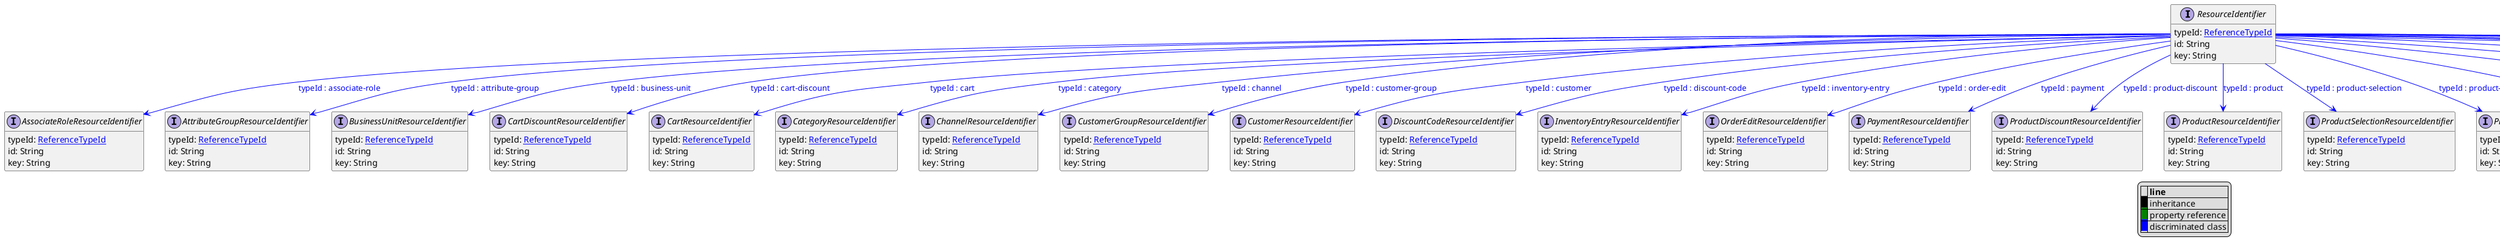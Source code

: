 @startuml

hide empty fields
hide empty methods
legend
|= |= line |
|<back:black>   </back>| inheritance |
|<back:green>   </back>| property reference |
|<back:blue>   </back>| discriminated class |
endlegend
interface ResourceIdentifier [[ResourceIdentifier.svg]]  {
    typeId: [[ReferenceTypeId.svg ReferenceTypeId]]
    id: String
    key: String
}


interface AssociateRoleResourceIdentifier [[AssociateRoleResourceIdentifier.svg]]  {
    typeId: [[ReferenceTypeId.svg ReferenceTypeId]]
    id: String
    key: String
}
interface AttributeGroupResourceIdentifier [[AttributeGroupResourceIdentifier.svg]]  {
    typeId: [[ReferenceTypeId.svg ReferenceTypeId]]
    id: String
    key: String
}
interface BusinessUnitResourceIdentifier [[BusinessUnitResourceIdentifier.svg]]  {
    typeId: [[ReferenceTypeId.svg ReferenceTypeId]]
    id: String
    key: String
}
interface CartDiscountResourceIdentifier [[CartDiscountResourceIdentifier.svg]]  {
    typeId: [[ReferenceTypeId.svg ReferenceTypeId]]
    id: String
    key: String
}
interface CartResourceIdentifier [[CartResourceIdentifier.svg]]  {
    typeId: [[ReferenceTypeId.svg ReferenceTypeId]]
    id: String
    key: String
}
interface CategoryResourceIdentifier [[CategoryResourceIdentifier.svg]]  {
    typeId: [[ReferenceTypeId.svg ReferenceTypeId]]
    id: String
    key: String
}
interface ChannelResourceIdentifier [[ChannelResourceIdentifier.svg]]  {
    typeId: [[ReferenceTypeId.svg ReferenceTypeId]]
    id: String
    key: String
}
interface CustomerGroupResourceIdentifier [[CustomerGroupResourceIdentifier.svg]]  {
    typeId: [[ReferenceTypeId.svg ReferenceTypeId]]
    id: String
    key: String
}
interface CustomerResourceIdentifier [[CustomerResourceIdentifier.svg]]  {
    typeId: [[ReferenceTypeId.svg ReferenceTypeId]]
    id: String
    key: String
}
interface DiscountCodeResourceIdentifier [[DiscountCodeResourceIdentifier.svg]]  {
    typeId: [[ReferenceTypeId.svg ReferenceTypeId]]
    id: String
    key: String
}
interface InventoryEntryResourceIdentifier [[InventoryEntryResourceIdentifier.svg]]  {
    typeId: [[ReferenceTypeId.svg ReferenceTypeId]]
    id: String
    key: String
}
interface OrderEditResourceIdentifier [[OrderEditResourceIdentifier.svg]]  {
    typeId: [[ReferenceTypeId.svg ReferenceTypeId]]
    id: String
    key: String
}
interface PaymentResourceIdentifier [[PaymentResourceIdentifier.svg]]  {
    typeId: [[ReferenceTypeId.svg ReferenceTypeId]]
    id: String
    key: String
}
interface ProductDiscountResourceIdentifier [[ProductDiscountResourceIdentifier.svg]]  {
    typeId: [[ReferenceTypeId.svg ReferenceTypeId]]
    id: String
    key: String
}
interface ProductResourceIdentifier [[ProductResourceIdentifier.svg]]  {
    typeId: [[ReferenceTypeId.svg ReferenceTypeId]]
    id: String
    key: String
}
interface ProductSelectionResourceIdentifier [[ProductSelectionResourceIdentifier.svg]]  {
    typeId: [[ReferenceTypeId.svg ReferenceTypeId]]
    id: String
    key: String
}
interface ProductTypeResourceIdentifier [[ProductTypeResourceIdentifier.svg]]  {
    typeId: [[ReferenceTypeId.svg ReferenceTypeId]]
    id: String
    key: String
}
interface QuoteRequestResourceIdentifier [[QuoteRequestResourceIdentifier.svg]]  {
    typeId: [[ReferenceTypeId.svg ReferenceTypeId]]
    id: String
    key: String
}
interface QuoteResourceIdentifier [[QuoteResourceIdentifier.svg]]  {
    typeId: [[ReferenceTypeId.svg ReferenceTypeId]]
    id: String
    key: String
}
interface ReviewResourceIdentifier [[ReviewResourceIdentifier.svg]]  {
    typeId: [[ReferenceTypeId.svg ReferenceTypeId]]
    id: String
    key: String
}
interface ShippingMethodResourceIdentifier [[ShippingMethodResourceIdentifier.svg]]  {
    typeId: [[ReferenceTypeId.svg ReferenceTypeId]]
    id: String
    key: String
}
interface ShoppingListResourceIdentifier [[ShoppingListResourceIdentifier.svg]]  {
    typeId: [[ReferenceTypeId.svg ReferenceTypeId]]
    id: String
    key: String
}
interface StagedQuoteResourceIdentifier [[StagedQuoteResourceIdentifier.svg]]  {
    typeId: [[ReferenceTypeId.svg ReferenceTypeId]]
    id: String
    key: String
}
interface StandalonePriceResourceIdentifier [[StandalonePriceResourceIdentifier.svg]]  {
    typeId: [[ReferenceTypeId.svg ReferenceTypeId]]
    id: String
    key: String
}
interface StateResourceIdentifier [[StateResourceIdentifier.svg]]  {
    typeId: [[ReferenceTypeId.svg ReferenceTypeId]]
    id: String
    key: String
}
interface StoreResourceIdentifier [[StoreResourceIdentifier.svg]]  {
    typeId: [[ReferenceTypeId.svg ReferenceTypeId]]
    id: String
    key: String
}
interface TaxCategoryResourceIdentifier [[TaxCategoryResourceIdentifier.svg]]  {
    typeId: [[ReferenceTypeId.svg ReferenceTypeId]]
    id: String
    key: String
}
interface TypeResourceIdentifier [[TypeResourceIdentifier.svg]]  {
    typeId: [[ReferenceTypeId.svg ReferenceTypeId]]
    id: String
    key: String
}
interface ZoneResourceIdentifier [[ZoneResourceIdentifier.svg]]  {
    typeId: [[ReferenceTypeId.svg ReferenceTypeId]]
    id: String
    key: String
}

ResourceIdentifier --> AssociateRoleResourceIdentifier #blue;text:blue : "typeId : associate-role"
ResourceIdentifier --> AttributeGroupResourceIdentifier #blue;text:blue : "typeId : attribute-group"
ResourceIdentifier --> BusinessUnitResourceIdentifier #blue;text:blue : "typeId : business-unit"
ResourceIdentifier --> CartDiscountResourceIdentifier #blue;text:blue : "typeId : cart-discount"
ResourceIdentifier --> CartResourceIdentifier #blue;text:blue : "typeId : cart"
ResourceIdentifier --> CategoryResourceIdentifier #blue;text:blue : "typeId : category"
ResourceIdentifier --> ChannelResourceIdentifier #blue;text:blue : "typeId : channel"
ResourceIdentifier --> CustomerGroupResourceIdentifier #blue;text:blue : "typeId : customer-group"
ResourceIdentifier --> CustomerResourceIdentifier #blue;text:blue : "typeId : customer"
ResourceIdentifier --> DiscountCodeResourceIdentifier #blue;text:blue : "typeId : discount-code"
ResourceIdentifier --> InventoryEntryResourceIdentifier #blue;text:blue : "typeId : inventory-entry"
ResourceIdentifier --> OrderEditResourceIdentifier #blue;text:blue : "typeId : order-edit"
ResourceIdentifier --> PaymentResourceIdentifier #blue;text:blue : "typeId : payment"
ResourceIdentifier --> ProductDiscountResourceIdentifier #blue;text:blue : "typeId : product-discount"
ResourceIdentifier --> ProductResourceIdentifier #blue;text:blue : "typeId : product"
ResourceIdentifier --> ProductSelectionResourceIdentifier #blue;text:blue : "typeId : product-selection"
ResourceIdentifier --> ProductTypeResourceIdentifier #blue;text:blue : "typeId : product-type"
ResourceIdentifier --> QuoteRequestResourceIdentifier #blue;text:blue : "typeId : quote-request"
ResourceIdentifier --> QuoteResourceIdentifier #blue;text:blue : "typeId : quote"
ResourceIdentifier --> ReviewResourceIdentifier #blue;text:blue : "typeId : review"
ResourceIdentifier --> ShippingMethodResourceIdentifier #blue;text:blue : "typeId : shipping-method"
ResourceIdentifier --> ShoppingListResourceIdentifier #blue;text:blue : "typeId : shopping-list"
ResourceIdentifier --> StagedQuoteResourceIdentifier #blue;text:blue : "typeId : staged-quote"
ResourceIdentifier --> StandalonePriceResourceIdentifier #blue;text:blue : "typeId : standalone-price"
ResourceIdentifier --> StateResourceIdentifier #blue;text:blue : "typeId : state"
ResourceIdentifier --> StoreResourceIdentifier #blue;text:blue : "typeId : store"
ResourceIdentifier --> TaxCategoryResourceIdentifier #blue;text:blue : "typeId : tax-category"
ResourceIdentifier --> TypeResourceIdentifier #blue;text:blue : "typeId : type"
ResourceIdentifier --> ZoneResourceIdentifier #blue;text:blue : "typeId : zone"

@enduml
